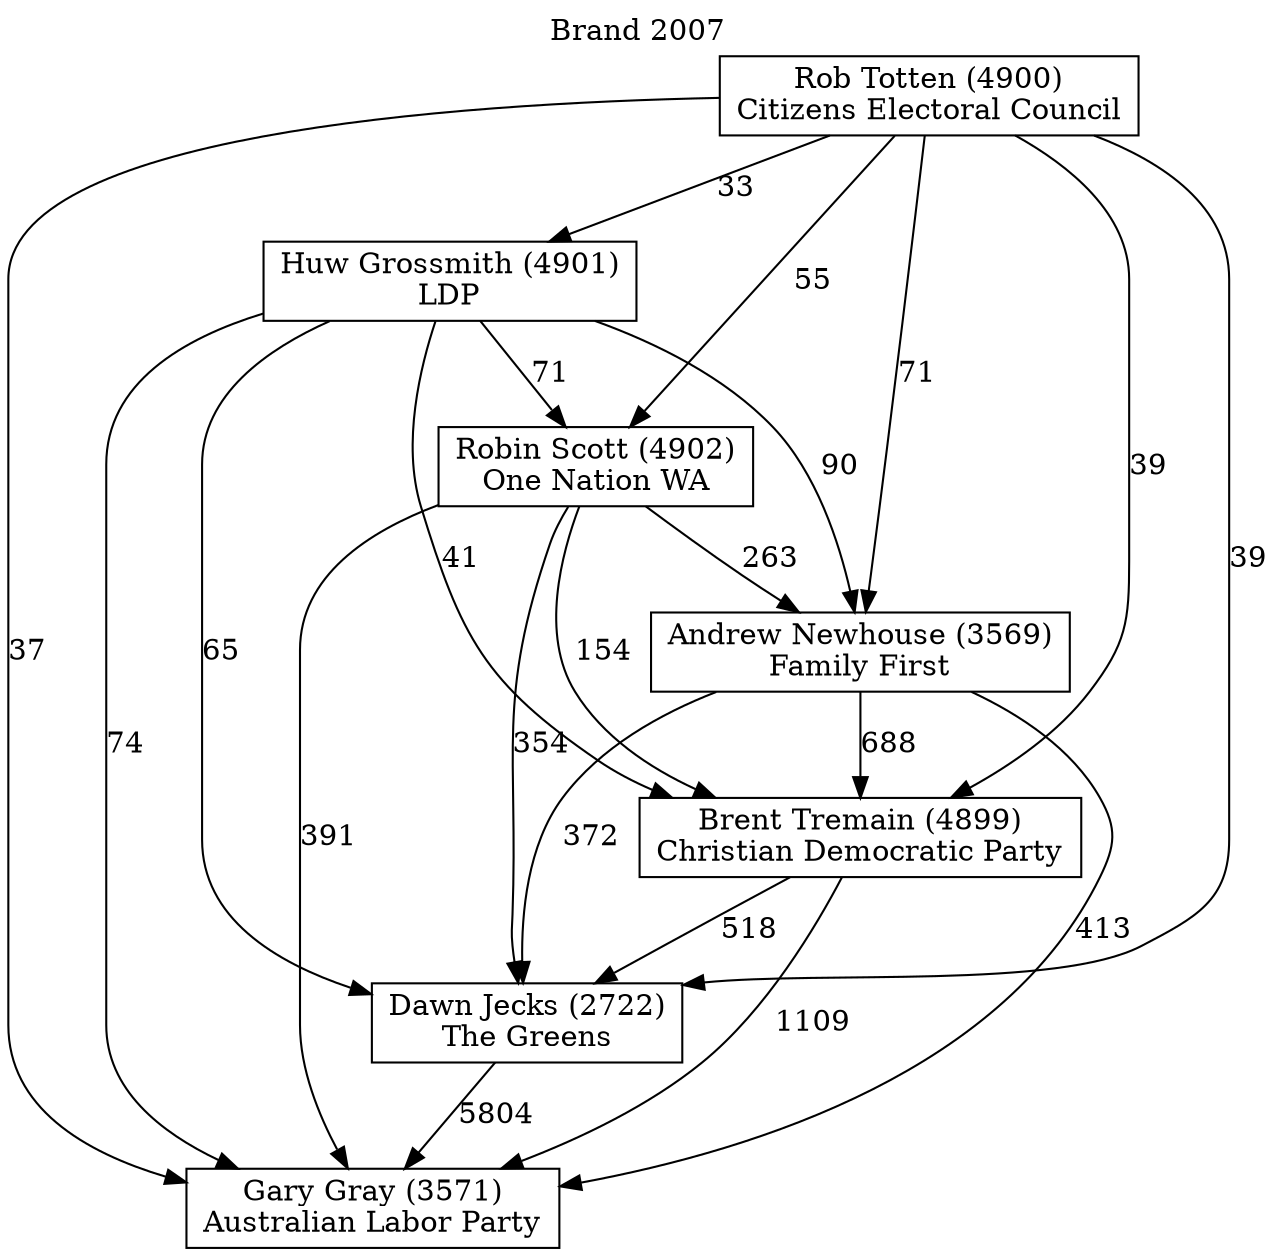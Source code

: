 // House preference flow
digraph "Gary Gray (3571)_Brand_2007" {
	graph [label="Brand 2007" labelloc=t mclimit=10]
	node [shape=box]
	"Andrew Newhouse (3569)" [label="Andrew Newhouse (3569)
Family First"]
	"Brent Tremain (4899)" [label="Brent Tremain (4899)
Christian Democratic Party"]
	"Dawn Jecks (2722)" [label="Dawn Jecks (2722)
The Greens"]
	"Gary Gray (3571)" [label="Gary Gray (3571)
Australian Labor Party"]
	"Huw Grossmith (4901)" [label="Huw Grossmith (4901)
LDP"]
	"Rob Totten (4900)" [label="Rob Totten (4900)
Citizens Electoral Council"]
	"Robin Scott (4902)" [label="Robin Scott (4902)
One Nation WA"]
	"Andrew Newhouse (3569)" -> "Brent Tremain (4899)" [label=688]
	"Andrew Newhouse (3569)" -> "Dawn Jecks (2722)" [label=372]
	"Andrew Newhouse (3569)" -> "Gary Gray (3571)" [label=413]
	"Brent Tremain (4899)" -> "Dawn Jecks (2722)" [label=518]
	"Brent Tremain (4899)" -> "Gary Gray (3571)" [label=1109]
	"Dawn Jecks (2722)" -> "Gary Gray (3571)" [label=5804]
	"Huw Grossmith (4901)" -> "Andrew Newhouse (3569)" [label=90]
	"Huw Grossmith (4901)" -> "Brent Tremain (4899)" [label=41]
	"Huw Grossmith (4901)" -> "Dawn Jecks (2722)" [label=65]
	"Huw Grossmith (4901)" -> "Gary Gray (3571)" [label=74]
	"Huw Grossmith (4901)" -> "Robin Scott (4902)" [label=71]
	"Rob Totten (4900)" -> "Andrew Newhouse (3569)" [label=71]
	"Rob Totten (4900)" -> "Brent Tremain (4899)" [label=39]
	"Rob Totten (4900)" -> "Dawn Jecks (2722)" [label=39]
	"Rob Totten (4900)" -> "Gary Gray (3571)" [label=37]
	"Rob Totten (4900)" -> "Huw Grossmith (4901)" [label=33]
	"Rob Totten (4900)" -> "Robin Scott (4902)" [label=55]
	"Robin Scott (4902)" -> "Andrew Newhouse (3569)" [label=263]
	"Robin Scott (4902)" -> "Brent Tremain (4899)" [label=154]
	"Robin Scott (4902)" -> "Dawn Jecks (2722)" [label=354]
	"Robin Scott (4902)" -> "Gary Gray (3571)" [label=391]
}
